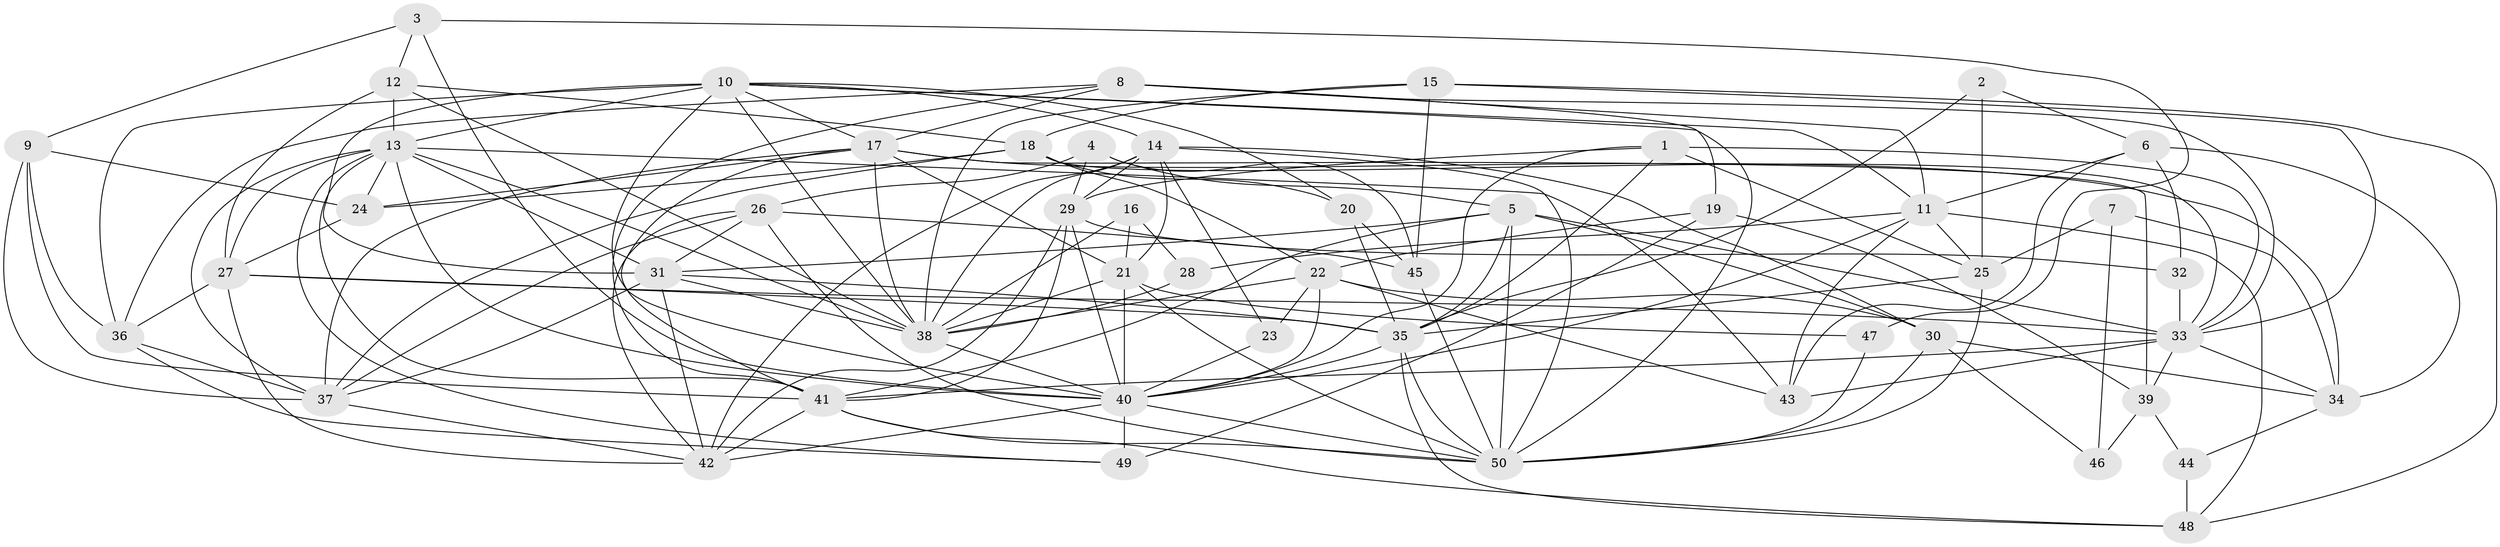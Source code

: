 // original degree distribution, {2: 0.176, 4: 0.248, 3: 0.2, 5: 0.208, 6: 0.16, 7: 0.008}
// Generated by graph-tools (version 1.1) at 2025/37/03/04/25 23:37:02]
// undirected, 50 vertices, 157 edges
graph export_dot {
  node [color=gray90,style=filled];
  1;
  2;
  3;
  4;
  5;
  6;
  7;
  8;
  9;
  10;
  11;
  12;
  13;
  14;
  15;
  16;
  17;
  18;
  19;
  20;
  21;
  22;
  23;
  24;
  25;
  26;
  27;
  28;
  29;
  30;
  31;
  32;
  33;
  34;
  35;
  36;
  37;
  38;
  39;
  40;
  41;
  42;
  43;
  44;
  45;
  46;
  47;
  48;
  49;
  50;
  1 -- 25 [weight=1.0];
  1 -- 29 [weight=1.0];
  1 -- 33 [weight=1.0];
  1 -- 35 [weight=1.0];
  1 -- 40 [weight=1.0];
  2 -- 6 [weight=1.0];
  2 -- 25 [weight=1.0];
  2 -- 35 [weight=1.0];
  3 -- 9 [weight=1.0];
  3 -- 12 [weight=1.0];
  3 -- 40 [weight=1.0];
  3 -- 47 [weight=1.0];
  4 -- 5 [weight=1.0];
  4 -- 26 [weight=1.0];
  4 -- 29 [weight=1.0];
  4 -- 45 [weight=1.0];
  5 -- 30 [weight=1.0];
  5 -- 31 [weight=1.0];
  5 -- 33 [weight=1.0];
  5 -- 35 [weight=1.0];
  5 -- 41 [weight=1.0];
  5 -- 50 [weight=1.0];
  6 -- 11 [weight=1.0];
  6 -- 32 [weight=2.0];
  6 -- 34 [weight=1.0];
  6 -- 43 [weight=1.0];
  7 -- 25 [weight=1.0];
  7 -- 34 [weight=1.0];
  7 -- 46 [weight=1.0];
  8 -- 11 [weight=1.0];
  8 -- 17 [weight=1.0];
  8 -- 19 [weight=1.0];
  8 -- 33 [weight=1.0];
  8 -- 36 [weight=1.0];
  8 -- 41 [weight=1.0];
  9 -- 24 [weight=1.0];
  9 -- 36 [weight=2.0];
  9 -- 37 [weight=1.0];
  9 -- 41 [weight=2.0];
  10 -- 11 [weight=1.0];
  10 -- 13 [weight=2.0];
  10 -- 14 [weight=1.0];
  10 -- 17 [weight=1.0];
  10 -- 20 [weight=1.0];
  10 -- 31 [weight=2.0];
  10 -- 36 [weight=1.0];
  10 -- 38 [weight=1.0];
  10 -- 40 [weight=1.0];
  10 -- 50 [weight=1.0];
  11 -- 25 [weight=1.0];
  11 -- 28 [weight=1.0];
  11 -- 40 [weight=1.0];
  11 -- 43 [weight=1.0];
  11 -- 48 [weight=1.0];
  12 -- 13 [weight=1.0];
  12 -- 18 [weight=1.0];
  12 -- 27 [weight=1.0];
  12 -- 38 [weight=1.0];
  13 -- 24 [weight=1.0];
  13 -- 27 [weight=2.0];
  13 -- 31 [weight=1.0];
  13 -- 37 [weight=1.0];
  13 -- 38 [weight=1.0];
  13 -- 40 [weight=1.0];
  13 -- 41 [weight=1.0];
  13 -- 43 [weight=1.0];
  13 -- 49 [weight=1.0];
  14 -- 21 [weight=1.0];
  14 -- 23 [weight=1.0];
  14 -- 29 [weight=1.0];
  14 -- 30 [weight=1.0];
  14 -- 38 [weight=1.0];
  14 -- 42 [weight=2.0];
  14 -- 50 [weight=1.0];
  15 -- 18 [weight=1.0];
  15 -- 33 [weight=1.0];
  15 -- 38 [weight=1.0];
  15 -- 45 [weight=1.0];
  15 -- 48 [weight=1.0];
  16 -- 21 [weight=1.0];
  16 -- 28 [weight=1.0];
  16 -- 38 [weight=1.0];
  17 -- 21 [weight=1.0];
  17 -- 24 [weight=1.0];
  17 -- 34 [weight=1.0];
  17 -- 37 [weight=1.0];
  17 -- 38 [weight=1.0];
  17 -- 39 [weight=1.0];
  17 -- 41 [weight=1.0];
  18 -- 20 [weight=1.0];
  18 -- 22 [weight=1.0];
  18 -- 24 [weight=1.0];
  18 -- 33 [weight=1.0];
  18 -- 37 [weight=1.0];
  19 -- 22 [weight=1.0];
  19 -- 39 [weight=1.0];
  19 -- 49 [weight=1.0];
  20 -- 35 [weight=2.0];
  20 -- 45 [weight=1.0];
  21 -- 38 [weight=1.0];
  21 -- 40 [weight=1.0];
  21 -- 47 [weight=1.0];
  21 -- 50 [weight=1.0];
  22 -- 23 [weight=1.0];
  22 -- 30 [weight=1.0];
  22 -- 38 [weight=1.0];
  22 -- 40 [weight=1.0];
  22 -- 43 [weight=1.0];
  23 -- 40 [weight=1.0];
  24 -- 27 [weight=1.0];
  25 -- 35 [weight=1.0];
  25 -- 50 [weight=1.0];
  26 -- 31 [weight=1.0];
  26 -- 37 [weight=1.0];
  26 -- 42 [weight=1.0];
  26 -- 45 [weight=1.0];
  26 -- 50 [weight=1.0];
  27 -- 33 [weight=1.0];
  27 -- 35 [weight=2.0];
  27 -- 36 [weight=1.0];
  27 -- 42 [weight=1.0];
  28 -- 38 [weight=1.0];
  29 -- 32 [weight=2.0];
  29 -- 40 [weight=1.0];
  29 -- 41 [weight=1.0];
  29 -- 42 [weight=2.0];
  30 -- 34 [weight=1.0];
  30 -- 46 [weight=1.0];
  30 -- 50 [weight=1.0];
  31 -- 35 [weight=1.0];
  31 -- 37 [weight=1.0];
  31 -- 38 [weight=1.0];
  31 -- 42 [weight=1.0];
  32 -- 33 [weight=2.0];
  33 -- 34 [weight=1.0];
  33 -- 39 [weight=1.0];
  33 -- 41 [weight=1.0];
  33 -- 43 [weight=1.0];
  34 -- 44 [weight=1.0];
  35 -- 40 [weight=1.0];
  35 -- 48 [weight=1.0];
  35 -- 50 [weight=1.0];
  36 -- 37 [weight=1.0];
  36 -- 49 [weight=1.0];
  37 -- 42 [weight=1.0];
  38 -- 40 [weight=1.0];
  39 -- 44 [weight=1.0];
  39 -- 46 [weight=1.0];
  40 -- 42 [weight=1.0];
  40 -- 49 [weight=2.0];
  40 -- 50 [weight=1.0];
  41 -- 42 [weight=1.0];
  41 -- 48 [weight=1.0];
  41 -- 50 [weight=1.0];
  44 -- 48 [weight=1.0];
  45 -- 50 [weight=1.0];
  47 -- 50 [weight=1.0];
}
